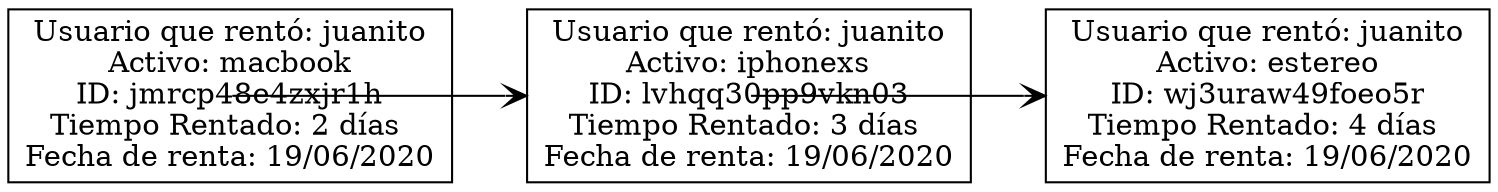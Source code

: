digraph g{
rankdir=LR;
node [shape=record];
macbook[label = "Usuario que rentó: juanito\nActivo: macbook\nID: jmrcp48e4zxjr1h\nTiempo Rentado: 2 días \nFecha de renta: 19/06/2020"];
macbook->iphonexs[arrowhead=vee, tailclip=false];
iphonexs[label = "Usuario que rentó: juanito\nActivo: iphonexs\nID: lvhqq30pp9vkn03\nTiempo Rentado: 3 días \nFecha de renta: 19/06/2020"];
iphonexs->estereo[arrowhead=vee, tailclip=false];
estereo[label = "Usuario que rentó: juanito\nActivo: estereo\nID: wj3uraw49foeo5r\nTiempo Rentado: 4 días \nFecha de renta: 19/06/2020"];
}
